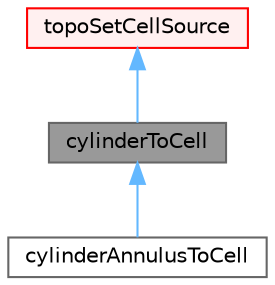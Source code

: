 digraph "cylinderToCell"
{
 // LATEX_PDF_SIZE
  bgcolor="transparent";
  edge [fontname=Helvetica,fontsize=10,labelfontname=Helvetica,labelfontsize=10];
  node [fontname=Helvetica,fontsize=10,shape=box,height=0.2,width=0.4];
  Node1 [id="Node000001",label="cylinderToCell",height=0.2,width=0.4,color="gray40", fillcolor="grey60", style="filled", fontcolor="black",tooltip="A topoSetCellSource to select all cells whose cell centre inside a given bounding cylinder or cylinde..."];
  Node2 -> Node1 [id="edge1_Node000001_Node000002",dir="back",color="steelblue1",style="solid",tooltip=" "];
  Node2 [id="Node000002",label="topoSetCellSource",height=0.2,width=0.4,color="red", fillcolor="#FFF0F0", style="filled",URL="$classFoam_1_1topoSetCellSource.html",tooltip="The topoSetCellSource is a intermediate class for handling topoSet sources for selecting cells."];
  Node1 -> Node4 [id="edge2_Node000001_Node000004",dir="back",color="steelblue1",style="solid",tooltip=" "];
  Node4 [id="Node000004",label="cylinderAnnulusToCell",height=0.2,width=0.4,color="gray40", fillcolor="white", style="filled",URL="$classFoam_1_1cylinderAnnulusToCell.html",tooltip="A topoSetCellSource to select all cells with centres inside a given bounding cylinder annulus."];
}
